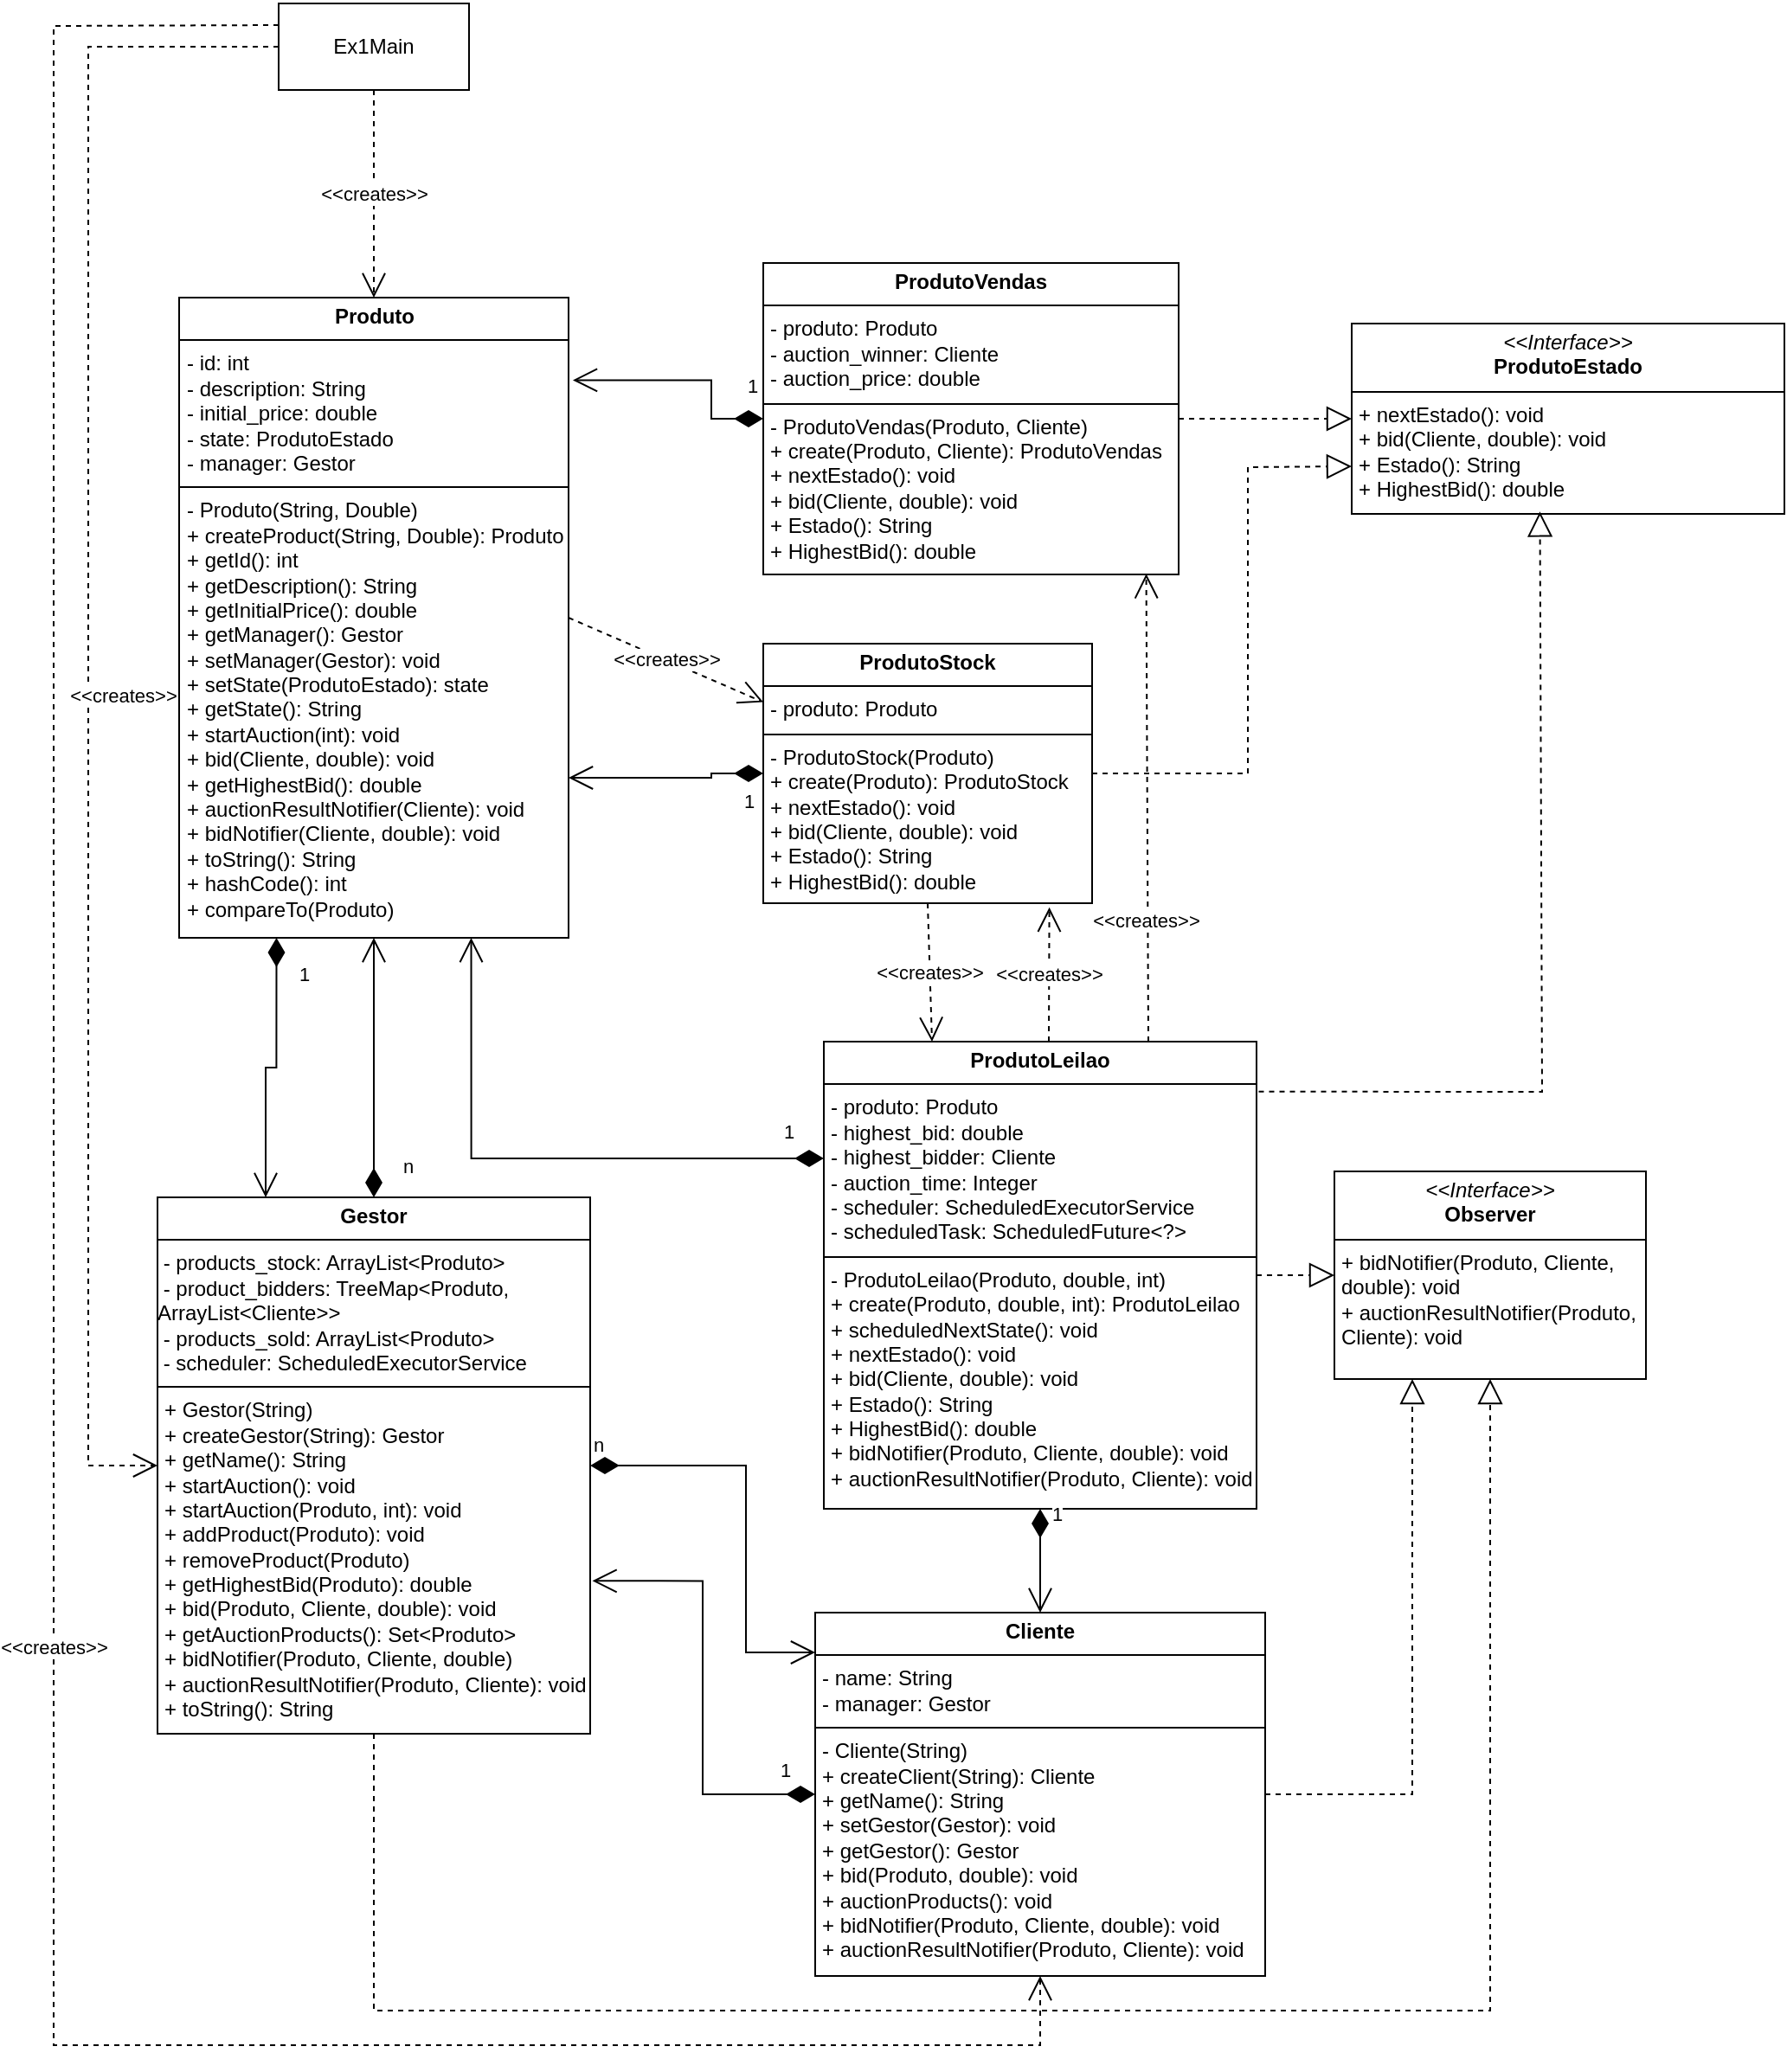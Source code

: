 <mxfile version="24.4.6" type="device">
  <diagram name="Página-1" id="JeLjGVGdVTxIAQiUVmIE">
    <mxGraphModel dx="1861" dy="509" grid="1" gridSize="10" guides="1" tooltips="1" connect="1" arrows="1" fold="1" page="1" pageScale="1" pageWidth="827" pageHeight="1169" math="0" shadow="0">
      <root>
        <mxCell id="0" />
        <mxCell id="1" parent="0" />
        <mxCell id="jILWkfS5a61gcgTrgrXh-1" value="&lt;p style=&quot;margin:0px;margin-top:4px;text-align:center;&quot;&gt;&lt;i&gt;&amp;lt;&amp;lt;Interface&amp;gt;&amp;gt;&lt;/i&gt;&lt;br&gt;&lt;b&gt;Observer&lt;/b&gt;&lt;/p&gt;&lt;hr size=&quot;1&quot; style=&quot;border-style:solid;&quot;&gt;&lt;p style=&quot;margin:0px;margin-left:4px;&quot;&gt;&lt;span style=&quot;background-color: initial;&quot;&gt;+ bidNotifier(Produto, Cliente, double): void&lt;/span&gt;&lt;/p&gt;&lt;p style=&quot;margin:0px;margin-left:4px;&quot;&gt;&lt;span style=&quot;background-color: initial;&quot;&gt;+ auctionResultNotifier(Produto, Cliente): void&lt;/span&gt;&lt;/p&gt;" style="verticalAlign=top;align=left;overflow=fill;html=1;whiteSpace=wrap;" parent="1" vertex="1">
          <mxGeometry x="680" y="775" width="180" height="120" as="geometry" />
        </mxCell>
        <mxCell id="jILWkfS5a61gcgTrgrXh-2" value="&lt;p style=&quot;margin:0px;margin-top:4px;text-align:center;&quot;&gt;&lt;b&gt;Produto&lt;/b&gt;&lt;/p&gt;&lt;hr size=&quot;1&quot; style=&quot;border-style:solid;&quot;&gt;&lt;p style=&quot;margin:0px;margin-left:4px;&quot;&gt;- id: int&lt;/p&gt;&lt;p style=&quot;margin:0px;margin-left:4px;&quot;&gt;- description: String&lt;/p&gt;&lt;p style=&quot;margin:0px;margin-left:4px;&quot;&gt;- initial_price: double&lt;/p&gt;&lt;p style=&quot;margin:0px;margin-left:4px;&quot;&gt;- state: ProdutoEstado&lt;/p&gt;&lt;p style=&quot;margin:0px;margin-left:4px;&quot;&gt;- manager: Gestor&lt;/p&gt;&lt;hr size=&quot;1&quot; style=&quot;border-style:solid;&quot;&gt;&lt;p style=&quot;margin:0px;margin-left:4px;&quot;&gt;- Produto(String, Double)&lt;/p&gt;&lt;p style=&quot;margin:0px;margin-left:4px;&quot;&gt;+ createProduct(String, Double): Produto&lt;/p&gt;&lt;p style=&quot;margin:0px;margin-left:4px;&quot;&gt;+ getId(): int&lt;/p&gt;&lt;p style=&quot;margin:0px;margin-left:4px;&quot;&gt;+ getDescription(): String&lt;/p&gt;&lt;p style=&quot;margin:0px;margin-left:4px;&quot;&gt;+ getInitialPrice(): double&lt;/p&gt;&lt;p style=&quot;margin:0px;margin-left:4px;&quot;&gt;+ getManager(): Gestor&lt;/p&gt;&lt;p style=&quot;margin:0px;margin-left:4px;&quot;&gt;+ setManager(Gestor): void&lt;/p&gt;&lt;p style=&quot;margin:0px;margin-left:4px;&quot;&gt;+ setState(ProdutoEstado): state&lt;/p&gt;&lt;p style=&quot;margin:0px;margin-left:4px;&quot;&gt;+ getState(): String&lt;/p&gt;&lt;p style=&quot;margin:0px;margin-left:4px;&quot;&gt;+ startAuction(int): void&lt;/p&gt;&lt;p style=&quot;margin:0px;margin-left:4px;&quot;&gt;+ bid(Cliente, double): void&lt;/p&gt;&lt;p style=&quot;margin:0px;margin-left:4px;&quot;&gt;+ getHighestBid(): double&lt;/p&gt;&lt;p style=&quot;margin:0px;margin-left:4px;&quot;&gt;+ auctionResultNotifier(Cliente): void&lt;/p&gt;&lt;p style=&quot;margin:0px;margin-left:4px;&quot;&gt;+ bidNotifier(Cliente, double): void&lt;/p&gt;&lt;p style=&quot;margin:0px;margin-left:4px;&quot;&gt;+ toString(): String&lt;/p&gt;&lt;p style=&quot;margin:0px;margin-left:4px;&quot;&gt;+ hashCode(): int&lt;/p&gt;&lt;p style=&quot;margin:0px;margin-left:4px;&quot;&gt;+ compareTo(Produto)&lt;/p&gt;" style="verticalAlign=top;align=left;overflow=fill;html=1;whiteSpace=wrap;" parent="1" vertex="1">
          <mxGeometry x="12.5" y="270" width="225" height="370" as="geometry" />
        </mxCell>
        <mxCell id="jILWkfS5a61gcgTrgrXh-3" value="&lt;p style=&quot;margin:0px;margin-top:4px;text-align:center;&quot;&gt;&lt;i&gt;&amp;lt;&amp;lt;Interface&amp;gt;&amp;gt;&lt;/i&gt;&lt;br&gt;&lt;b&gt;ProdutoEstado&lt;/b&gt;&lt;/p&gt;&lt;hr size=&quot;1&quot; style=&quot;border-style:solid;&quot;&gt;&lt;p style=&quot;margin:0px;margin-left:4px;&quot;&gt;&lt;span style=&quot;background-color: initial;&quot;&gt;+ nextEstado(): void&lt;br&gt;&lt;/span&gt;&lt;/p&gt;&lt;p style=&quot;margin:0px;margin-left:4px;&quot;&gt;&lt;span style=&quot;background-color: initial;&quot;&gt;+ bid(Cliente, double): void&lt;/span&gt;&lt;/p&gt;&lt;p style=&quot;margin:0px;margin-left:4px;&quot;&gt;&lt;span style=&quot;background-color: initial;&quot;&gt;+ Estado(): String&lt;/span&gt;&lt;/p&gt;&lt;p style=&quot;margin:0px;margin-left:4px;&quot;&gt;&lt;span style=&quot;background-color: initial;&quot;&gt;+ HighestBid(): double&lt;/span&gt;&lt;/p&gt;" style="verticalAlign=top;align=left;overflow=fill;html=1;whiteSpace=wrap;" parent="1" vertex="1">
          <mxGeometry x="690" y="285" width="250" height="110" as="geometry" />
        </mxCell>
        <mxCell id="jILWkfS5a61gcgTrgrXh-4" value="&lt;p style=&quot;margin:0px;margin-top:4px;text-align:center;&quot;&gt;&lt;b&gt;ProdutoStock&lt;/b&gt;&lt;/p&gt;&lt;hr size=&quot;1&quot; style=&quot;border-style:solid;&quot;&gt;&lt;p style=&quot;margin:0px;margin-left:4px;&quot;&gt;- produto: Produto&lt;/p&gt;&lt;hr size=&quot;1&quot; style=&quot;border-style:solid;&quot;&gt;&lt;p style=&quot;margin:0px;margin-left:4px;&quot;&gt;- ProdutoStock(Produto)&lt;/p&gt;&lt;p style=&quot;margin:0px;margin-left:4px;&quot;&gt;+ create(Produto): ProdutoStock&lt;/p&gt;&lt;p style=&quot;margin:0px;margin-left:4px;&quot;&gt;+ nextEstado(): void&lt;/p&gt;&lt;p style=&quot;margin:0px;margin-left:4px;&quot;&gt;+ bid(Cliente, double): void&lt;/p&gt;&lt;p style=&quot;margin:0px;margin-left:4px;&quot;&gt;+ Estado(): String&lt;/p&gt;&lt;p style=&quot;margin:0px;margin-left:4px;&quot;&gt;+ HighestBid(): double&lt;/p&gt;" style="verticalAlign=top;align=left;overflow=fill;html=1;whiteSpace=wrap;" parent="1" vertex="1">
          <mxGeometry x="350" y="470" width="190" height="150" as="geometry" />
        </mxCell>
        <mxCell id="jILWkfS5a61gcgTrgrXh-5" value="&lt;p style=&quot;margin:0px;margin-top:4px;text-align:center;&quot;&gt;&lt;b&gt;ProdutoVendas&lt;/b&gt;&lt;/p&gt;&lt;hr size=&quot;1&quot; style=&quot;border-style:solid;&quot;&gt;&lt;p style=&quot;margin:0px;margin-left:4px;&quot;&gt;- produto: Produto&lt;/p&gt;&lt;p style=&quot;margin:0px;margin-left:4px;&quot;&gt;- auction_winner: Cliente&lt;/p&gt;&lt;p style=&quot;margin:0px;margin-left:4px;&quot;&gt;- auction_price: double&lt;/p&gt;&lt;hr size=&quot;1&quot; style=&quot;border-style:solid;&quot;&gt;&lt;p style=&quot;margin:0px;margin-left:4px;&quot;&gt;- ProdutoVendas(Produto, Cliente)&lt;/p&gt;&lt;p style=&quot;margin:0px;margin-left:4px;&quot;&gt;+ create(Produto, Cliente): ProdutoVendas&lt;/p&gt;&lt;p style=&quot;margin:0px;margin-left:4px;&quot;&gt;+ nextEstado(): void&lt;/p&gt;&lt;p style=&quot;margin:0px;margin-left:4px;&quot;&gt;+ bid(Cliente, double): void&lt;/p&gt;&lt;p style=&quot;margin:0px;margin-left:4px;&quot;&gt;+ Estado(): String&lt;/p&gt;&lt;p style=&quot;margin:0px;margin-left:4px;&quot;&gt;+ HighestBid(): double&lt;/p&gt;" style="verticalAlign=top;align=left;overflow=fill;html=1;whiteSpace=wrap;" parent="1" vertex="1">
          <mxGeometry x="350" y="250" width="240" height="180" as="geometry" />
        </mxCell>
        <mxCell id="jILWkfS5a61gcgTrgrXh-6" value="&lt;p style=&quot;margin:0px;margin-top:4px;text-align:center;&quot;&gt;&lt;b&gt;ProdutoLeilao&lt;/b&gt;&lt;/p&gt;&lt;hr size=&quot;1&quot; style=&quot;border-style:solid;&quot;&gt;&lt;p style=&quot;margin:0px;margin-left:4px;&quot;&gt;- produto: Produto&lt;/p&gt;&lt;p style=&quot;margin:0px;margin-left:4px;&quot;&gt;- highest_bid: double&lt;/p&gt;&lt;p style=&quot;margin:0px;margin-left:4px;&quot;&gt;- highest_bidder: Cliente&lt;/p&gt;&lt;p style=&quot;margin:0px;margin-left:4px;&quot;&gt;- auction_time: Integer&lt;/p&gt;&lt;p style=&quot;margin:0px;margin-left:4px;&quot;&gt;- scheduler: ScheduledExecutorService&lt;/p&gt;&lt;p style=&quot;margin:0px;margin-left:4px;&quot;&gt;- scheduledTask: ScheduledFuture&amp;lt;?&amp;gt;&lt;/p&gt;&lt;hr size=&quot;1&quot; style=&quot;border-style:solid;&quot;&gt;&lt;p style=&quot;margin:0px;margin-left:4px;&quot;&gt;- ProdutoLeilao(Produto, double, int)&lt;/p&gt;&lt;p style=&quot;margin:0px;margin-left:4px;&quot;&gt;+ create(Produto, double, int): ProdutoLeilao&lt;/p&gt;&lt;p style=&quot;margin:0px;margin-left:4px;&quot;&gt;+ scheduledNextState(): void&lt;/p&gt;&lt;p style=&quot;margin:0px;margin-left:4px;&quot;&gt;+ nextEstado(): void&lt;/p&gt;&lt;p style=&quot;margin:0px;margin-left:4px;&quot;&gt;+ bid(Cliente, double): void&lt;/p&gt;&lt;p style=&quot;margin:0px;margin-left:4px;&quot;&gt;+ Estado(): String&lt;/p&gt;&lt;p style=&quot;margin:0px;margin-left:4px;&quot;&gt;+ HighestBid(): double&lt;/p&gt;&lt;p style=&quot;margin:0px;margin-left:4px;&quot;&gt;+ bidNotifier(Produto, Cliente, double): void&lt;/p&gt;&lt;p style=&quot;margin:0px;margin-left:4px;&quot;&gt;+ auctionResultNotifier(Produto, Cliente): void&lt;/p&gt;" style="verticalAlign=top;align=left;overflow=fill;html=1;whiteSpace=wrap;" parent="1" vertex="1">
          <mxGeometry x="385" y="700" width="250" height="270" as="geometry" />
        </mxCell>
        <mxCell id="jILWkfS5a61gcgTrgrXh-7" value="&lt;p style=&quot;margin:0px;margin-top:4px;text-align:center;&quot;&gt;&lt;b&gt;Cliente&lt;/b&gt;&lt;/p&gt;&lt;hr size=&quot;1&quot; style=&quot;border-style:solid;&quot;&gt;&lt;p style=&quot;margin:0px;margin-left:4px;&quot;&gt;- name: String&lt;/p&gt;&lt;p style=&quot;margin:0px;margin-left:4px;&quot;&gt;- manager: Gestor&lt;/p&gt;&lt;hr size=&quot;1&quot; style=&quot;border-style:solid;&quot;&gt;&lt;p style=&quot;margin:0px;margin-left:4px;&quot;&gt;- Cliente(String)&lt;/p&gt;&lt;p style=&quot;margin:0px;margin-left:4px;&quot;&gt;+ createClient(String): Cliente&lt;/p&gt;&lt;p style=&quot;margin:0px;margin-left:4px;&quot;&gt;+ getName(): String&lt;/p&gt;&lt;p style=&quot;margin:0px;margin-left:4px;&quot;&gt;+ setGestor(Gestor): void&lt;/p&gt;&lt;p style=&quot;margin:0px;margin-left:4px;&quot;&gt;+ getGestor(): Gestor&lt;/p&gt;&lt;p style=&quot;margin:0px;margin-left:4px;&quot;&gt;+ bid(Produto, double): void&lt;/p&gt;&lt;p style=&quot;margin:0px;margin-left:4px;&quot;&gt;+ auctionProducts(): void&lt;/p&gt;&lt;p style=&quot;margin:0px;margin-left:4px;&quot;&gt;+ bidNotifier(Produto, Cliente, double): void&lt;/p&gt;&lt;p style=&quot;margin:0px;margin-left:4px;&quot;&gt;+ auctionResultNotifier(Produto, Cliente): void&lt;/p&gt;" style="verticalAlign=top;align=left;overflow=fill;html=1;whiteSpace=wrap;" parent="1" vertex="1">
          <mxGeometry x="380" y="1030" width="260" height="210" as="geometry" />
        </mxCell>
        <mxCell id="jILWkfS5a61gcgTrgrXh-8" value="Ex1Main" style="html=1;whiteSpace=wrap;" parent="1" vertex="1">
          <mxGeometry x="70" y="100" width="110" height="50" as="geometry" />
        </mxCell>
        <mxCell id="jILWkfS5a61gcgTrgrXh-9" value="1" style="endArrow=open;html=1;endSize=12;startArrow=diamondThin;startSize=14;startFill=1;edgeStyle=orthogonalEdgeStyle;align=left;verticalAlign=bottom;rounded=0;exitX=0;exitY=0.5;exitDx=0;exitDy=0;entryX=1.011;entryY=0.129;entryDx=0;entryDy=0;entryPerimeter=0;" parent="1" source="jILWkfS5a61gcgTrgrXh-5" target="jILWkfS5a61gcgTrgrXh-2" edge="1">
          <mxGeometry x="-0.837" y="-10" relative="1" as="geometry">
            <mxPoint x="380" y="410" as="sourcePoint" />
            <mxPoint x="540" y="410" as="targetPoint" />
            <Array as="points">
              <mxPoint x="320" y="340" />
              <mxPoint x="320" y="318" />
            </Array>
            <mxPoint as="offset" />
          </mxGeometry>
        </mxCell>
        <mxCell id="jILWkfS5a61gcgTrgrXh-10" value="1" style="endArrow=open;html=1;endSize=12;startArrow=diamondThin;startSize=14;startFill=1;edgeStyle=orthogonalEdgeStyle;align=left;verticalAlign=bottom;rounded=0;entryX=1;entryY=0.75;entryDx=0;entryDy=0;exitX=0;exitY=0.5;exitDx=0;exitDy=0;" parent="1" source="jILWkfS5a61gcgTrgrXh-4" target="jILWkfS5a61gcgTrgrXh-2" edge="1">
          <mxGeometry x="-0.775" y="25" relative="1" as="geometry">
            <mxPoint x="380" y="410" as="sourcePoint" />
            <mxPoint x="540" y="410" as="targetPoint" />
            <Array as="points">
              <mxPoint x="320" y="545" />
              <mxPoint x="320" y="548" />
            </Array>
            <mxPoint as="offset" />
          </mxGeometry>
        </mxCell>
        <mxCell id="jILWkfS5a61gcgTrgrXh-22" value="&lt;p style=&quot;margin:0px;margin-top:4px;text-align:center;&quot;&gt;&lt;b&gt;Gestor&lt;/b&gt;&lt;/p&gt;&lt;hr size=&quot;1&quot; style=&quot;border-style:solid;&quot;&gt;&lt;div&gt;&amp;nbsp;- products_stock: ArrayList&amp;lt;Produto&amp;gt;&lt;/div&gt;&lt;div&gt;&amp;nbsp;- product_bidders: TreeMap&amp;lt;Produto, ArrayList&amp;lt;Cliente&amp;gt;&amp;gt;&lt;/div&gt;&lt;div&gt;&amp;nbsp;- products_sold: ArrayList&amp;lt;Produto&amp;gt;&lt;/div&gt;&lt;div&gt;&amp;nbsp;- scheduler: ScheduledExecutorService&lt;/div&gt;&lt;hr size=&quot;1&quot; style=&quot;border-style:solid;&quot;&gt;&lt;p style=&quot;margin:0px;margin-left:4px;&quot;&gt;+ Gestor(String)&lt;/p&gt;&lt;p style=&quot;margin:0px;margin-left:4px;&quot;&gt;+ createGestor(String): Gestor&lt;/p&gt;&lt;p style=&quot;margin:0px;margin-left:4px;&quot;&gt;+ getName(): String&lt;/p&gt;&lt;p style=&quot;margin:0px;margin-left:4px;&quot;&gt;+ startAuction(): void&lt;/p&gt;&lt;p style=&quot;margin:0px;margin-left:4px;&quot;&gt;+ startAuction(Produto, int): void&lt;/p&gt;&lt;p style=&quot;margin:0px;margin-left:4px;&quot;&gt;+ addProduct(Produto): void&lt;/p&gt;&lt;p style=&quot;margin:0px;margin-left:4px;&quot;&gt;+ removeProduct(Produto)&lt;/p&gt;&lt;p style=&quot;margin:0px;margin-left:4px;&quot;&gt;+ getHighestBid(Produto): double&lt;/p&gt;&lt;p style=&quot;margin:0px;margin-left:4px;&quot;&gt;+ bid(Produto, Cliente, double): void&lt;/p&gt;&lt;p style=&quot;margin:0px;margin-left:4px;&quot;&gt;+ getAuctionProducts(): Set&amp;lt;Produto&amp;gt;&lt;/p&gt;&lt;p style=&quot;margin:0px;margin-left:4px;&quot;&gt;+ bidNotifier(Produto, Cliente, double)&lt;/p&gt;&lt;p style=&quot;margin:0px;margin-left:4px;&quot;&gt;+ auctionResultNotifier(Produto, Cliente): void&lt;/p&gt;&lt;p style=&quot;margin:0px;margin-left:4px;&quot;&gt;+ toString(): String&lt;/p&gt;" style="verticalAlign=top;align=left;overflow=fill;html=1;whiteSpace=wrap;" parent="1" vertex="1">
          <mxGeometry y="790" width="250" height="310" as="geometry" />
        </mxCell>
        <mxCell id="jILWkfS5a61gcgTrgrXh-24" value="n" style="endArrow=open;html=1;endSize=12;startArrow=diamondThin;startSize=14;startFill=1;edgeStyle=orthogonalEdgeStyle;align=left;verticalAlign=bottom;rounded=0;entryX=0.5;entryY=1;entryDx=0;entryDy=0;exitX=0.5;exitY=0;exitDx=0;exitDy=0;" parent="1" source="jILWkfS5a61gcgTrgrXh-22" target="jILWkfS5a61gcgTrgrXh-2" edge="1">
          <mxGeometry x="-0.873" y="-15" relative="1" as="geometry">
            <mxPoint x="260" y="760" as="sourcePoint" />
            <mxPoint x="420" y="760" as="targetPoint" />
            <mxPoint as="offset" />
          </mxGeometry>
        </mxCell>
        <mxCell id="jILWkfS5a61gcgTrgrXh-25" value="1" style="endArrow=open;html=1;endSize=12;startArrow=diamondThin;startSize=14;startFill=1;edgeStyle=orthogonalEdgeStyle;align=left;verticalAlign=bottom;rounded=0;entryX=1.005;entryY=0.715;entryDx=0;entryDy=0;entryPerimeter=0;exitX=0;exitY=0.5;exitDx=0;exitDy=0;" parent="1" source="jILWkfS5a61gcgTrgrXh-7" target="jILWkfS5a61gcgTrgrXh-22" edge="1">
          <mxGeometry x="-0.82" y="-5" relative="1" as="geometry">
            <mxPoint x="390" y="950" as="sourcePoint" />
            <mxPoint x="550" y="950" as="targetPoint" />
            <mxPoint as="offset" />
          </mxGeometry>
        </mxCell>
        <mxCell id="jILWkfS5a61gcgTrgrXh-26" value="n" style="endArrow=open;html=1;endSize=12;startArrow=diamondThin;startSize=14;startFill=1;edgeStyle=orthogonalEdgeStyle;align=left;verticalAlign=bottom;rounded=0;exitX=1;exitY=0.5;exitDx=0;exitDy=0;" parent="1" source="jILWkfS5a61gcgTrgrXh-22" edge="1">
          <mxGeometry x="-1" y="3" relative="1" as="geometry">
            <mxPoint x="420" y="950" as="sourcePoint" />
            <mxPoint x="380" y="1053" as="targetPoint" />
            <Array as="points">
              <mxPoint x="340" y="945" />
              <mxPoint x="340" y="1053" />
            </Array>
          </mxGeometry>
        </mxCell>
        <mxCell id="jILWkfS5a61gcgTrgrXh-27" value="1" style="endArrow=open;html=1;endSize=12;startArrow=diamondThin;startSize=14;startFill=1;edgeStyle=orthogonalEdgeStyle;align=left;verticalAlign=bottom;rounded=0;exitX=0.25;exitY=1;exitDx=0;exitDy=0;entryX=0.25;entryY=0;entryDx=0;entryDy=0;" parent="1" source="jILWkfS5a61gcgTrgrXh-2" target="jILWkfS5a61gcgTrgrXh-22" edge="1">
          <mxGeometry x="-0.616" y="11" relative="1" as="geometry">
            <mxPoint x="420" y="710" as="sourcePoint" />
            <mxPoint x="580" y="710" as="targetPoint" />
            <mxPoint as="offset" />
          </mxGeometry>
        </mxCell>
        <mxCell id="jILWkfS5a61gcgTrgrXh-29" value="1" style="endArrow=open;html=1;endSize=12;startArrow=diamondThin;startSize=14;startFill=1;edgeStyle=orthogonalEdgeStyle;align=left;verticalAlign=bottom;rounded=0;entryX=0.75;entryY=1;entryDx=0;entryDy=0;exitX=0;exitY=0.25;exitDx=0;exitDy=0;" parent="1" source="jILWkfS5a61gcgTrgrXh-6" target="jILWkfS5a61gcgTrgrXh-2" edge="1">
          <mxGeometry x="-0.85" y="-7" relative="1" as="geometry">
            <mxPoint x="560" y="800" as="sourcePoint" />
            <mxPoint x="720" y="800" as="targetPoint" />
            <mxPoint as="offset" />
          </mxGeometry>
        </mxCell>
        <mxCell id="jILWkfS5a61gcgTrgrXh-31" value="1" style="endArrow=open;html=1;endSize=12;startArrow=diamondThin;startSize=14;startFill=1;edgeStyle=orthogonalEdgeStyle;align=left;verticalAlign=bottom;rounded=0;exitX=0.5;exitY=1;exitDx=0;exitDy=0;entryX=0.5;entryY=0;entryDx=0;entryDy=0;" parent="1" source="jILWkfS5a61gcgTrgrXh-6" target="jILWkfS5a61gcgTrgrXh-7" edge="1">
          <mxGeometry x="-0.619" y="5" relative="1" as="geometry">
            <mxPoint x="580" y="1020" as="sourcePoint" />
            <mxPoint x="740" y="1020" as="targetPoint" />
            <mxPoint as="offset" />
          </mxGeometry>
        </mxCell>
        <mxCell id="jILWkfS5a61gcgTrgrXh-33" value="" style="endArrow=block;dashed=1;endFill=0;endSize=12;html=1;rounded=0;entryX=0;entryY=0.5;entryDx=0;entryDy=0;" parent="1" source="jILWkfS5a61gcgTrgrXh-5" target="jILWkfS5a61gcgTrgrXh-3" edge="1">
          <mxGeometry width="160" relative="1" as="geometry">
            <mxPoint x="740" y="330" as="sourcePoint" />
            <mxPoint x="900" y="330" as="targetPoint" />
          </mxGeometry>
        </mxCell>
        <mxCell id="jILWkfS5a61gcgTrgrXh-34" value="" style="endArrow=block;dashed=1;endFill=0;endSize=12;html=1;rounded=0;entryX=0;entryY=0.75;entryDx=0;entryDy=0;exitX=1;exitY=0.5;exitDx=0;exitDy=0;" parent="1" source="jILWkfS5a61gcgTrgrXh-4" target="jILWkfS5a61gcgTrgrXh-3" edge="1">
          <mxGeometry width="160" relative="1" as="geometry">
            <mxPoint x="740" y="480" as="sourcePoint" />
            <mxPoint x="900" y="480" as="targetPoint" />
            <Array as="points">
              <mxPoint x="630" y="545" />
              <mxPoint x="630" y="460" />
              <mxPoint x="630" y="368" />
            </Array>
          </mxGeometry>
        </mxCell>
        <mxCell id="jILWkfS5a61gcgTrgrXh-36" value="" style="endArrow=block;dashed=1;endFill=0;endSize=12;html=1;rounded=0;exitX=1.005;exitY=0.107;exitDx=0;exitDy=0;entryX=0.435;entryY=0.988;entryDx=0;entryDy=0;entryPerimeter=0;exitPerimeter=0;" parent="1" source="jILWkfS5a61gcgTrgrXh-6" target="jILWkfS5a61gcgTrgrXh-3" edge="1">
          <mxGeometry width="160" relative="1" as="geometry">
            <mxPoint x="740" y="980" as="sourcePoint" />
            <mxPoint x="940" y="1105" as="targetPoint" />
            <Array as="points">
              <mxPoint x="800" y="729" />
            </Array>
          </mxGeometry>
        </mxCell>
        <mxCell id="jILWkfS5a61gcgTrgrXh-37" value="" style="endArrow=block;dashed=1;endFill=0;endSize=12;html=1;rounded=0;exitX=1;exitY=0.5;exitDx=0;exitDy=0;entryX=0;entryY=0.5;entryDx=0;entryDy=0;" parent="1" source="jILWkfS5a61gcgTrgrXh-6" target="jILWkfS5a61gcgTrgrXh-1" edge="1">
          <mxGeometry width="160" relative="1" as="geometry">
            <mxPoint x="700" y="740" as="sourcePoint" />
            <mxPoint x="860" y="740" as="targetPoint" />
          </mxGeometry>
        </mxCell>
        <mxCell id="jILWkfS5a61gcgTrgrXh-39" value="" style="endArrow=block;dashed=1;endFill=0;endSize=12;html=1;rounded=0;exitX=1;exitY=0.5;exitDx=0;exitDy=0;entryX=0.25;entryY=1;entryDx=0;entryDy=0;" parent="1" source="jILWkfS5a61gcgTrgrXh-7" target="jILWkfS5a61gcgTrgrXh-1" edge="1">
          <mxGeometry width="160" relative="1" as="geometry">
            <mxPoint x="770" y="1150" as="sourcePoint" />
            <mxPoint x="700" y="910" as="targetPoint" />
            <Array as="points">
              <mxPoint x="725" y="1135" />
            </Array>
          </mxGeometry>
        </mxCell>
        <mxCell id="jILWkfS5a61gcgTrgrXh-40" value="" style="endArrow=block;dashed=1;endFill=0;endSize=12;html=1;rounded=0;exitX=0.5;exitY=1;exitDx=0;exitDy=0;entryX=0.5;entryY=1;entryDx=0;entryDy=0;" parent="1" source="jILWkfS5a61gcgTrgrXh-22" target="jILWkfS5a61gcgTrgrXh-1" edge="1">
          <mxGeometry width="160" relative="1" as="geometry">
            <mxPoint x="300" y="1210" as="sourcePoint" />
            <mxPoint x="480" y="1280" as="targetPoint" />
            <Array as="points">
              <mxPoint x="125" y="1260" />
              <mxPoint x="770" y="1260" />
            </Array>
          </mxGeometry>
        </mxCell>
        <mxCell id="jILWkfS5a61gcgTrgrXh-45" value="&amp;lt;&amp;lt;creates&amp;gt;&amp;gt;" style="endArrow=open;endSize=12;dashed=1;html=1;rounded=0;exitX=0.5;exitY=1;exitDx=0;exitDy=0;entryX=0.25;entryY=0;entryDx=0;entryDy=0;" parent="1" source="jILWkfS5a61gcgTrgrXh-4" target="jILWkfS5a61gcgTrgrXh-6" edge="1">
          <mxGeometry width="160" relative="1" as="geometry">
            <mxPoint x="510" y="550" as="sourcePoint" />
            <mxPoint x="670" y="550" as="targetPoint" />
          </mxGeometry>
        </mxCell>
        <mxCell id="jILWkfS5a61gcgTrgrXh-46" value="&amp;lt;&amp;lt;creates&amp;gt;&amp;gt;" style="endArrow=open;endSize=12;dashed=1;html=1;rounded=0;entryX=0.87;entryY=1.016;entryDx=0;entryDy=0;entryPerimeter=0;" parent="1" target="jILWkfS5a61gcgTrgrXh-4" edge="1">
          <mxGeometry width="160" relative="1" as="geometry">
            <mxPoint x="515" y="700" as="sourcePoint" />
            <mxPoint x="800" y="530" as="targetPoint" />
          </mxGeometry>
        </mxCell>
        <mxCell id="jILWkfS5a61gcgTrgrXh-47" value="&amp;lt;&amp;lt;creates&amp;gt;&amp;gt;" style="endArrow=open;endSize=12;dashed=1;html=1;rounded=0;exitX=0.75;exitY=0;exitDx=0;exitDy=0;entryX=0.922;entryY=0.998;entryDx=0;entryDy=0;entryPerimeter=0;" parent="1" source="jILWkfS5a61gcgTrgrXh-6" target="jILWkfS5a61gcgTrgrXh-5" edge="1">
          <mxGeometry x="-0.482" y="1" width="160" relative="1" as="geometry">
            <mxPoint x="660" y="490" as="sourcePoint" />
            <mxPoint x="820" y="490" as="targetPoint" />
            <mxPoint as="offset" />
          </mxGeometry>
        </mxCell>
        <mxCell id="jILWkfS5a61gcgTrgrXh-49" value="&amp;lt;&amp;lt;creates&amp;gt;&amp;gt;" style="endArrow=open;endSize=12;dashed=1;html=1;rounded=0;exitX=0.5;exitY=1;exitDx=0;exitDy=0;" parent="1" source="jILWkfS5a61gcgTrgrXh-8" target="jILWkfS5a61gcgTrgrXh-2" edge="1">
          <mxGeometry width="160" relative="1" as="geometry">
            <mxPoint x="420" y="260" as="sourcePoint" />
            <mxPoint x="580" y="260" as="targetPoint" />
          </mxGeometry>
        </mxCell>
        <mxCell id="jILWkfS5a61gcgTrgrXh-50" value="&amp;lt;&amp;lt;creates&amp;gt;&amp;gt;" style="endArrow=open;endSize=12;dashed=1;html=1;rounded=0;exitX=0;exitY=0.5;exitDx=0;exitDy=0;entryX=0;entryY=0.5;entryDx=0;entryDy=0;" parent="1" source="jILWkfS5a61gcgTrgrXh-8" target="jILWkfS5a61gcgTrgrXh-22" edge="1">
          <mxGeometry y="20" width="160" relative="1" as="geometry">
            <mxPoint x="210" y="260" as="sourcePoint" />
            <mxPoint x="370" y="260" as="targetPoint" />
            <Array as="points">
              <mxPoint x="-40" y="125" />
              <mxPoint x="-40" y="480" />
              <mxPoint x="-40" y="945" />
            </Array>
            <mxPoint as="offset" />
          </mxGeometry>
        </mxCell>
        <mxCell id="jILWkfS5a61gcgTrgrXh-51" value="&amp;lt;&amp;lt;creates&amp;gt;&amp;gt;" style="endArrow=open;endSize=12;dashed=1;html=1;rounded=0;exitX=1;exitY=0.5;exitDx=0;exitDy=0;" parent="1" source="jILWkfS5a61gcgTrgrXh-2" target="jILWkfS5a61gcgTrgrXh-4" edge="1">
          <mxGeometry width="160" relative="1" as="geometry">
            <mxPoint x="360" y="450" as="sourcePoint" />
            <mxPoint x="520" y="450" as="targetPoint" />
          </mxGeometry>
        </mxCell>
        <mxCell id="UxwAJBf01n_j0lDM8VAb-1" value="&amp;lt;&amp;lt;creates&amp;gt;&amp;gt;" style="endArrow=open;endSize=12;dashed=1;html=1;rounded=0;exitX=0;exitY=0.25;exitDx=0;exitDy=0;entryX=0.5;entryY=1;entryDx=0;entryDy=0;" edge="1" parent="1" source="jILWkfS5a61gcgTrgrXh-8" target="jILWkfS5a61gcgTrgrXh-7">
          <mxGeometry x="0.119" width="160" relative="1" as="geometry">
            <mxPoint x="-70" y="240" as="sourcePoint" />
            <mxPoint x="90" y="240" as="targetPoint" />
            <Array as="points">
              <mxPoint x="-60" y="113" />
              <mxPoint x="-60" y="720" />
              <mxPoint x="-60" y="1280" />
              <mxPoint x="510" y="1280" />
            </Array>
            <mxPoint as="offset" />
          </mxGeometry>
        </mxCell>
      </root>
    </mxGraphModel>
  </diagram>
</mxfile>
